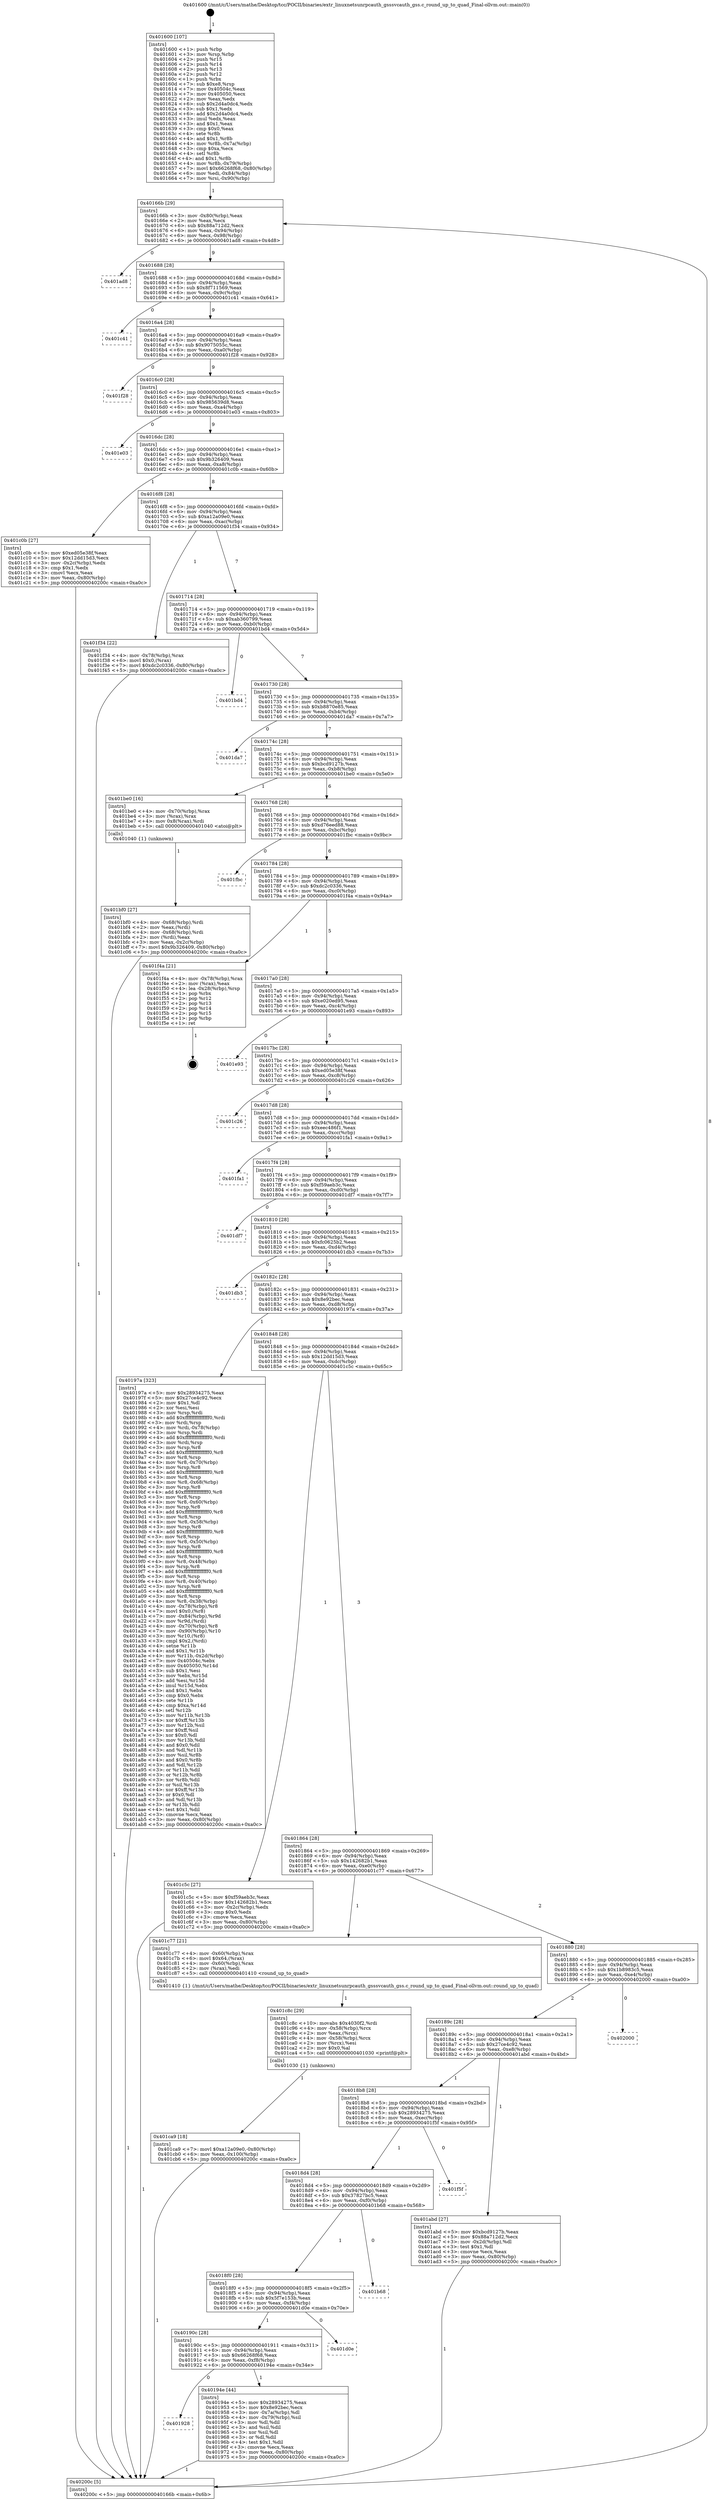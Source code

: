 digraph "0x401600" {
  label = "0x401600 (/mnt/c/Users/mathe/Desktop/tcc/POCII/binaries/extr_linuxnetsunrpcauth_gsssvcauth_gss.c_round_up_to_quad_Final-ollvm.out::main(0))"
  labelloc = "t"
  node[shape=record]

  Entry [label="",width=0.3,height=0.3,shape=circle,fillcolor=black,style=filled]
  "0x40166b" [label="{
     0x40166b [29]\l
     | [instrs]\l
     &nbsp;&nbsp;0x40166b \<+3\>: mov -0x80(%rbp),%eax\l
     &nbsp;&nbsp;0x40166e \<+2\>: mov %eax,%ecx\l
     &nbsp;&nbsp;0x401670 \<+6\>: sub $0x88a712d2,%ecx\l
     &nbsp;&nbsp;0x401676 \<+6\>: mov %eax,-0x94(%rbp)\l
     &nbsp;&nbsp;0x40167c \<+6\>: mov %ecx,-0x98(%rbp)\l
     &nbsp;&nbsp;0x401682 \<+6\>: je 0000000000401ad8 \<main+0x4d8\>\l
  }"]
  "0x401ad8" [label="{
     0x401ad8\l
  }", style=dashed]
  "0x401688" [label="{
     0x401688 [28]\l
     | [instrs]\l
     &nbsp;&nbsp;0x401688 \<+5\>: jmp 000000000040168d \<main+0x8d\>\l
     &nbsp;&nbsp;0x40168d \<+6\>: mov -0x94(%rbp),%eax\l
     &nbsp;&nbsp;0x401693 \<+5\>: sub $0x8f711569,%eax\l
     &nbsp;&nbsp;0x401698 \<+6\>: mov %eax,-0x9c(%rbp)\l
     &nbsp;&nbsp;0x40169e \<+6\>: je 0000000000401c41 \<main+0x641\>\l
  }"]
  Exit [label="",width=0.3,height=0.3,shape=circle,fillcolor=black,style=filled,peripheries=2]
  "0x401c41" [label="{
     0x401c41\l
  }", style=dashed]
  "0x4016a4" [label="{
     0x4016a4 [28]\l
     | [instrs]\l
     &nbsp;&nbsp;0x4016a4 \<+5\>: jmp 00000000004016a9 \<main+0xa9\>\l
     &nbsp;&nbsp;0x4016a9 \<+6\>: mov -0x94(%rbp),%eax\l
     &nbsp;&nbsp;0x4016af \<+5\>: sub $0x9075055c,%eax\l
     &nbsp;&nbsp;0x4016b4 \<+6\>: mov %eax,-0xa0(%rbp)\l
     &nbsp;&nbsp;0x4016ba \<+6\>: je 0000000000401f28 \<main+0x928\>\l
  }"]
  "0x401ca9" [label="{
     0x401ca9 [18]\l
     | [instrs]\l
     &nbsp;&nbsp;0x401ca9 \<+7\>: movl $0xa12a09e0,-0x80(%rbp)\l
     &nbsp;&nbsp;0x401cb0 \<+6\>: mov %eax,-0x100(%rbp)\l
     &nbsp;&nbsp;0x401cb6 \<+5\>: jmp 000000000040200c \<main+0xa0c\>\l
  }"]
  "0x401f28" [label="{
     0x401f28\l
  }", style=dashed]
  "0x4016c0" [label="{
     0x4016c0 [28]\l
     | [instrs]\l
     &nbsp;&nbsp;0x4016c0 \<+5\>: jmp 00000000004016c5 \<main+0xc5\>\l
     &nbsp;&nbsp;0x4016c5 \<+6\>: mov -0x94(%rbp),%eax\l
     &nbsp;&nbsp;0x4016cb \<+5\>: sub $0x985639d8,%eax\l
     &nbsp;&nbsp;0x4016d0 \<+6\>: mov %eax,-0xa4(%rbp)\l
     &nbsp;&nbsp;0x4016d6 \<+6\>: je 0000000000401e03 \<main+0x803\>\l
  }"]
  "0x401c8c" [label="{
     0x401c8c [29]\l
     | [instrs]\l
     &nbsp;&nbsp;0x401c8c \<+10\>: movabs $0x4030f2,%rdi\l
     &nbsp;&nbsp;0x401c96 \<+4\>: mov -0x58(%rbp),%rcx\l
     &nbsp;&nbsp;0x401c9a \<+2\>: mov %eax,(%rcx)\l
     &nbsp;&nbsp;0x401c9c \<+4\>: mov -0x58(%rbp),%rcx\l
     &nbsp;&nbsp;0x401ca0 \<+2\>: mov (%rcx),%esi\l
     &nbsp;&nbsp;0x401ca2 \<+2\>: mov $0x0,%al\l
     &nbsp;&nbsp;0x401ca4 \<+5\>: call 0000000000401030 \<printf@plt\>\l
     | [calls]\l
     &nbsp;&nbsp;0x401030 \{1\} (unknown)\l
  }"]
  "0x401e03" [label="{
     0x401e03\l
  }", style=dashed]
  "0x4016dc" [label="{
     0x4016dc [28]\l
     | [instrs]\l
     &nbsp;&nbsp;0x4016dc \<+5\>: jmp 00000000004016e1 \<main+0xe1\>\l
     &nbsp;&nbsp;0x4016e1 \<+6\>: mov -0x94(%rbp),%eax\l
     &nbsp;&nbsp;0x4016e7 \<+5\>: sub $0x9b326409,%eax\l
     &nbsp;&nbsp;0x4016ec \<+6\>: mov %eax,-0xa8(%rbp)\l
     &nbsp;&nbsp;0x4016f2 \<+6\>: je 0000000000401c0b \<main+0x60b\>\l
  }"]
  "0x401bf0" [label="{
     0x401bf0 [27]\l
     | [instrs]\l
     &nbsp;&nbsp;0x401bf0 \<+4\>: mov -0x68(%rbp),%rdi\l
     &nbsp;&nbsp;0x401bf4 \<+2\>: mov %eax,(%rdi)\l
     &nbsp;&nbsp;0x401bf6 \<+4\>: mov -0x68(%rbp),%rdi\l
     &nbsp;&nbsp;0x401bfa \<+2\>: mov (%rdi),%eax\l
     &nbsp;&nbsp;0x401bfc \<+3\>: mov %eax,-0x2c(%rbp)\l
     &nbsp;&nbsp;0x401bff \<+7\>: movl $0x9b326409,-0x80(%rbp)\l
     &nbsp;&nbsp;0x401c06 \<+5\>: jmp 000000000040200c \<main+0xa0c\>\l
  }"]
  "0x401c0b" [label="{
     0x401c0b [27]\l
     | [instrs]\l
     &nbsp;&nbsp;0x401c0b \<+5\>: mov $0xed05e38f,%eax\l
     &nbsp;&nbsp;0x401c10 \<+5\>: mov $0x12dd15d3,%ecx\l
     &nbsp;&nbsp;0x401c15 \<+3\>: mov -0x2c(%rbp),%edx\l
     &nbsp;&nbsp;0x401c18 \<+3\>: cmp $0x1,%edx\l
     &nbsp;&nbsp;0x401c1b \<+3\>: cmovl %ecx,%eax\l
     &nbsp;&nbsp;0x401c1e \<+3\>: mov %eax,-0x80(%rbp)\l
     &nbsp;&nbsp;0x401c21 \<+5\>: jmp 000000000040200c \<main+0xa0c\>\l
  }"]
  "0x4016f8" [label="{
     0x4016f8 [28]\l
     | [instrs]\l
     &nbsp;&nbsp;0x4016f8 \<+5\>: jmp 00000000004016fd \<main+0xfd\>\l
     &nbsp;&nbsp;0x4016fd \<+6\>: mov -0x94(%rbp),%eax\l
     &nbsp;&nbsp;0x401703 \<+5\>: sub $0xa12a09e0,%eax\l
     &nbsp;&nbsp;0x401708 \<+6\>: mov %eax,-0xac(%rbp)\l
     &nbsp;&nbsp;0x40170e \<+6\>: je 0000000000401f34 \<main+0x934\>\l
  }"]
  "0x401600" [label="{
     0x401600 [107]\l
     | [instrs]\l
     &nbsp;&nbsp;0x401600 \<+1\>: push %rbp\l
     &nbsp;&nbsp;0x401601 \<+3\>: mov %rsp,%rbp\l
     &nbsp;&nbsp;0x401604 \<+2\>: push %r15\l
     &nbsp;&nbsp;0x401606 \<+2\>: push %r14\l
     &nbsp;&nbsp;0x401608 \<+2\>: push %r13\l
     &nbsp;&nbsp;0x40160a \<+2\>: push %r12\l
     &nbsp;&nbsp;0x40160c \<+1\>: push %rbx\l
     &nbsp;&nbsp;0x40160d \<+7\>: sub $0xe8,%rsp\l
     &nbsp;&nbsp;0x401614 \<+7\>: mov 0x40504c,%eax\l
     &nbsp;&nbsp;0x40161b \<+7\>: mov 0x405050,%ecx\l
     &nbsp;&nbsp;0x401622 \<+2\>: mov %eax,%edx\l
     &nbsp;&nbsp;0x401624 \<+6\>: sub $0x2d4a0dc4,%edx\l
     &nbsp;&nbsp;0x40162a \<+3\>: sub $0x1,%edx\l
     &nbsp;&nbsp;0x40162d \<+6\>: add $0x2d4a0dc4,%edx\l
     &nbsp;&nbsp;0x401633 \<+3\>: imul %edx,%eax\l
     &nbsp;&nbsp;0x401636 \<+3\>: and $0x1,%eax\l
     &nbsp;&nbsp;0x401639 \<+3\>: cmp $0x0,%eax\l
     &nbsp;&nbsp;0x40163c \<+4\>: sete %r8b\l
     &nbsp;&nbsp;0x401640 \<+4\>: and $0x1,%r8b\l
     &nbsp;&nbsp;0x401644 \<+4\>: mov %r8b,-0x7a(%rbp)\l
     &nbsp;&nbsp;0x401648 \<+3\>: cmp $0xa,%ecx\l
     &nbsp;&nbsp;0x40164b \<+4\>: setl %r8b\l
     &nbsp;&nbsp;0x40164f \<+4\>: and $0x1,%r8b\l
     &nbsp;&nbsp;0x401653 \<+4\>: mov %r8b,-0x79(%rbp)\l
     &nbsp;&nbsp;0x401657 \<+7\>: movl $0x66268f68,-0x80(%rbp)\l
     &nbsp;&nbsp;0x40165e \<+6\>: mov %edi,-0x84(%rbp)\l
     &nbsp;&nbsp;0x401664 \<+7\>: mov %rsi,-0x90(%rbp)\l
  }"]
  "0x401f34" [label="{
     0x401f34 [22]\l
     | [instrs]\l
     &nbsp;&nbsp;0x401f34 \<+4\>: mov -0x78(%rbp),%rax\l
     &nbsp;&nbsp;0x401f38 \<+6\>: movl $0x0,(%rax)\l
     &nbsp;&nbsp;0x401f3e \<+7\>: movl $0xdc2c0336,-0x80(%rbp)\l
     &nbsp;&nbsp;0x401f45 \<+5\>: jmp 000000000040200c \<main+0xa0c\>\l
  }"]
  "0x401714" [label="{
     0x401714 [28]\l
     | [instrs]\l
     &nbsp;&nbsp;0x401714 \<+5\>: jmp 0000000000401719 \<main+0x119\>\l
     &nbsp;&nbsp;0x401719 \<+6\>: mov -0x94(%rbp),%eax\l
     &nbsp;&nbsp;0x40171f \<+5\>: sub $0xab360799,%eax\l
     &nbsp;&nbsp;0x401724 \<+6\>: mov %eax,-0xb0(%rbp)\l
     &nbsp;&nbsp;0x40172a \<+6\>: je 0000000000401bd4 \<main+0x5d4\>\l
  }"]
  "0x40200c" [label="{
     0x40200c [5]\l
     | [instrs]\l
     &nbsp;&nbsp;0x40200c \<+5\>: jmp 000000000040166b \<main+0x6b\>\l
  }"]
  "0x401bd4" [label="{
     0x401bd4\l
  }", style=dashed]
  "0x401730" [label="{
     0x401730 [28]\l
     | [instrs]\l
     &nbsp;&nbsp;0x401730 \<+5\>: jmp 0000000000401735 \<main+0x135\>\l
     &nbsp;&nbsp;0x401735 \<+6\>: mov -0x94(%rbp),%eax\l
     &nbsp;&nbsp;0x40173b \<+5\>: sub $0xb8870e85,%eax\l
     &nbsp;&nbsp;0x401740 \<+6\>: mov %eax,-0xb4(%rbp)\l
     &nbsp;&nbsp;0x401746 \<+6\>: je 0000000000401da7 \<main+0x7a7\>\l
  }"]
  "0x401928" [label="{
     0x401928\l
  }", style=dashed]
  "0x401da7" [label="{
     0x401da7\l
  }", style=dashed]
  "0x40174c" [label="{
     0x40174c [28]\l
     | [instrs]\l
     &nbsp;&nbsp;0x40174c \<+5\>: jmp 0000000000401751 \<main+0x151\>\l
     &nbsp;&nbsp;0x401751 \<+6\>: mov -0x94(%rbp),%eax\l
     &nbsp;&nbsp;0x401757 \<+5\>: sub $0xbcd9127b,%eax\l
     &nbsp;&nbsp;0x40175c \<+6\>: mov %eax,-0xb8(%rbp)\l
     &nbsp;&nbsp;0x401762 \<+6\>: je 0000000000401be0 \<main+0x5e0\>\l
  }"]
  "0x40194e" [label="{
     0x40194e [44]\l
     | [instrs]\l
     &nbsp;&nbsp;0x40194e \<+5\>: mov $0x28934275,%eax\l
     &nbsp;&nbsp;0x401953 \<+5\>: mov $0x8e92bec,%ecx\l
     &nbsp;&nbsp;0x401958 \<+3\>: mov -0x7a(%rbp),%dl\l
     &nbsp;&nbsp;0x40195b \<+4\>: mov -0x79(%rbp),%sil\l
     &nbsp;&nbsp;0x40195f \<+3\>: mov %dl,%dil\l
     &nbsp;&nbsp;0x401962 \<+3\>: and %sil,%dil\l
     &nbsp;&nbsp;0x401965 \<+3\>: xor %sil,%dl\l
     &nbsp;&nbsp;0x401968 \<+3\>: or %dl,%dil\l
     &nbsp;&nbsp;0x40196b \<+4\>: test $0x1,%dil\l
     &nbsp;&nbsp;0x40196f \<+3\>: cmovne %ecx,%eax\l
     &nbsp;&nbsp;0x401972 \<+3\>: mov %eax,-0x80(%rbp)\l
     &nbsp;&nbsp;0x401975 \<+5\>: jmp 000000000040200c \<main+0xa0c\>\l
  }"]
  "0x401be0" [label="{
     0x401be0 [16]\l
     | [instrs]\l
     &nbsp;&nbsp;0x401be0 \<+4\>: mov -0x70(%rbp),%rax\l
     &nbsp;&nbsp;0x401be4 \<+3\>: mov (%rax),%rax\l
     &nbsp;&nbsp;0x401be7 \<+4\>: mov 0x8(%rax),%rdi\l
     &nbsp;&nbsp;0x401beb \<+5\>: call 0000000000401040 \<atoi@plt\>\l
     | [calls]\l
     &nbsp;&nbsp;0x401040 \{1\} (unknown)\l
  }"]
  "0x401768" [label="{
     0x401768 [28]\l
     | [instrs]\l
     &nbsp;&nbsp;0x401768 \<+5\>: jmp 000000000040176d \<main+0x16d\>\l
     &nbsp;&nbsp;0x40176d \<+6\>: mov -0x94(%rbp),%eax\l
     &nbsp;&nbsp;0x401773 \<+5\>: sub $0xd76eed88,%eax\l
     &nbsp;&nbsp;0x401778 \<+6\>: mov %eax,-0xbc(%rbp)\l
     &nbsp;&nbsp;0x40177e \<+6\>: je 0000000000401fbc \<main+0x9bc\>\l
  }"]
  "0x40190c" [label="{
     0x40190c [28]\l
     | [instrs]\l
     &nbsp;&nbsp;0x40190c \<+5\>: jmp 0000000000401911 \<main+0x311\>\l
     &nbsp;&nbsp;0x401911 \<+6\>: mov -0x94(%rbp),%eax\l
     &nbsp;&nbsp;0x401917 \<+5\>: sub $0x66268f68,%eax\l
     &nbsp;&nbsp;0x40191c \<+6\>: mov %eax,-0xf8(%rbp)\l
     &nbsp;&nbsp;0x401922 \<+6\>: je 000000000040194e \<main+0x34e\>\l
  }"]
  "0x401fbc" [label="{
     0x401fbc\l
  }", style=dashed]
  "0x401784" [label="{
     0x401784 [28]\l
     | [instrs]\l
     &nbsp;&nbsp;0x401784 \<+5\>: jmp 0000000000401789 \<main+0x189\>\l
     &nbsp;&nbsp;0x401789 \<+6\>: mov -0x94(%rbp),%eax\l
     &nbsp;&nbsp;0x40178f \<+5\>: sub $0xdc2c0336,%eax\l
     &nbsp;&nbsp;0x401794 \<+6\>: mov %eax,-0xc0(%rbp)\l
     &nbsp;&nbsp;0x40179a \<+6\>: je 0000000000401f4a \<main+0x94a\>\l
  }"]
  "0x401d0e" [label="{
     0x401d0e\l
  }", style=dashed]
  "0x401f4a" [label="{
     0x401f4a [21]\l
     | [instrs]\l
     &nbsp;&nbsp;0x401f4a \<+4\>: mov -0x78(%rbp),%rax\l
     &nbsp;&nbsp;0x401f4e \<+2\>: mov (%rax),%eax\l
     &nbsp;&nbsp;0x401f50 \<+4\>: lea -0x28(%rbp),%rsp\l
     &nbsp;&nbsp;0x401f54 \<+1\>: pop %rbx\l
     &nbsp;&nbsp;0x401f55 \<+2\>: pop %r12\l
     &nbsp;&nbsp;0x401f57 \<+2\>: pop %r13\l
     &nbsp;&nbsp;0x401f59 \<+2\>: pop %r14\l
     &nbsp;&nbsp;0x401f5b \<+2\>: pop %r15\l
     &nbsp;&nbsp;0x401f5d \<+1\>: pop %rbp\l
     &nbsp;&nbsp;0x401f5e \<+1\>: ret\l
  }"]
  "0x4017a0" [label="{
     0x4017a0 [28]\l
     | [instrs]\l
     &nbsp;&nbsp;0x4017a0 \<+5\>: jmp 00000000004017a5 \<main+0x1a5\>\l
     &nbsp;&nbsp;0x4017a5 \<+6\>: mov -0x94(%rbp),%eax\l
     &nbsp;&nbsp;0x4017ab \<+5\>: sub $0xe020ed95,%eax\l
     &nbsp;&nbsp;0x4017b0 \<+6\>: mov %eax,-0xc4(%rbp)\l
     &nbsp;&nbsp;0x4017b6 \<+6\>: je 0000000000401e93 \<main+0x893\>\l
  }"]
  "0x4018f0" [label="{
     0x4018f0 [28]\l
     | [instrs]\l
     &nbsp;&nbsp;0x4018f0 \<+5\>: jmp 00000000004018f5 \<main+0x2f5\>\l
     &nbsp;&nbsp;0x4018f5 \<+6\>: mov -0x94(%rbp),%eax\l
     &nbsp;&nbsp;0x4018fb \<+5\>: sub $0x5f7e153b,%eax\l
     &nbsp;&nbsp;0x401900 \<+6\>: mov %eax,-0xf4(%rbp)\l
     &nbsp;&nbsp;0x401906 \<+6\>: je 0000000000401d0e \<main+0x70e\>\l
  }"]
  "0x401e93" [label="{
     0x401e93\l
  }", style=dashed]
  "0x4017bc" [label="{
     0x4017bc [28]\l
     | [instrs]\l
     &nbsp;&nbsp;0x4017bc \<+5\>: jmp 00000000004017c1 \<main+0x1c1\>\l
     &nbsp;&nbsp;0x4017c1 \<+6\>: mov -0x94(%rbp),%eax\l
     &nbsp;&nbsp;0x4017c7 \<+5\>: sub $0xed05e38f,%eax\l
     &nbsp;&nbsp;0x4017cc \<+6\>: mov %eax,-0xc8(%rbp)\l
     &nbsp;&nbsp;0x4017d2 \<+6\>: je 0000000000401c26 \<main+0x626\>\l
  }"]
  "0x401b68" [label="{
     0x401b68\l
  }", style=dashed]
  "0x401c26" [label="{
     0x401c26\l
  }", style=dashed]
  "0x4017d8" [label="{
     0x4017d8 [28]\l
     | [instrs]\l
     &nbsp;&nbsp;0x4017d8 \<+5\>: jmp 00000000004017dd \<main+0x1dd\>\l
     &nbsp;&nbsp;0x4017dd \<+6\>: mov -0x94(%rbp),%eax\l
     &nbsp;&nbsp;0x4017e3 \<+5\>: sub $0xeec486f1,%eax\l
     &nbsp;&nbsp;0x4017e8 \<+6\>: mov %eax,-0xcc(%rbp)\l
     &nbsp;&nbsp;0x4017ee \<+6\>: je 0000000000401fa1 \<main+0x9a1\>\l
  }"]
  "0x4018d4" [label="{
     0x4018d4 [28]\l
     | [instrs]\l
     &nbsp;&nbsp;0x4018d4 \<+5\>: jmp 00000000004018d9 \<main+0x2d9\>\l
     &nbsp;&nbsp;0x4018d9 \<+6\>: mov -0x94(%rbp),%eax\l
     &nbsp;&nbsp;0x4018df \<+5\>: sub $0x37827bc5,%eax\l
     &nbsp;&nbsp;0x4018e4 \<+6\>: mov %eax,-0xf0(%rbp)\l
     &nbsp;&nbsp;0x4018ea \<+6\>: je 0000000000401b68 \<main+0x568\>\l
  }"]
  "0x401fa1" [label="{
     0x401fa1\l
  }", style=dashed]
  "0x4017f4" [label="{
     0x4017f4 [28]\l
     | [instrs]\l
     &nbsp;&nbsp;0x4017f4 \<+5\>: jmp 00000000004017f9 \<main+0x1f9\>\l
     &nbsp;&nbsp;0x4017f9 \<+6\>: mov -0x94(%rbp),%eax\l
     &nbsp;&nbsp;0x4017ff \<+5\>: sub $0xf59aeb3c,%eax\l
     &nbsp;&nbsp;0x401804 \<+6\>: mov %eax,-0xd0(%rbp)\l
     &nbsp;&nbsp;0x40180a \<+6\>: je 0000000000401df7 \<main+0x7f7\>\l
  }"]
  "0x401f5f" [label="{
     0x401f5f\l
  }", style=dashed]
  "0x401df7" [label="{
     0x401df7\l
  }", style=dashed]
  "0x401810" [label="{
     0x401810 [28]\l
     | [instrs]\l
     &nbsp;&nbsp;0x401810 \<+5\>: jmp 0000000000401815 \<main+0x215\>\l
     &nbsp;&nbsp;0x401815 \<+6\>: mov -0x94(%rbp),%eax\l
     &nbsp;&nbsp;0x40181b \<+5\>: sub $0xfc0625b2,%eax\l
     &nbsp;&nbsp;0x401820 \<+6\>: mov %eax,-0xd4(%rbp)\l
     &nbsp;&nbsp;0x401826 \<+6\>: je 0000000000401db3 \<main+0x7b3\>\l
  }"]
  "0x4018b8" [label="{
     0x4018b8 [28]\l
     | [instrs]\l
     &nbsp;&nbsp;0x4018b8 \<+5\>: jmp 00000000004018bd \<main+0x2bd\>\l
     &nbsp;&nbsp;0x4018bd \<+6\>: mov -0x94(%rbp),%eax\l
     &nbsp;&nbsp;0x4018c3 \<+5\>: sub $0x28934275,%eax\l
     &nbsp;&nbsp;0x4018c8 \<+6\>: mov %eax,-0xec(%rbp)\l
     &nbsp;&nbsp;0x4018ce \<+6\>: je 0000000000401f5f \<main+0x95f\>\l
  }"]
  "0x401db3" [label="{
     0x401db3\l
  }", style=dashed]
  "0x40182c" [label="{
     0x40182c [28]\l
     | [instrs]\l
     &nbsp;&nbsp;0x40182c \<+5\>: jmp 0000000000401831 \<main+0x231\>\l
     &nbsp;&nbsp;0x401831 \<+6\>: mov -0x94(%rbp),%eax\l
     &nbsp;&nbsp;0x401837 \<+5\>: sub $0x8e92bec,%eax\l
     &nbsp;&nbsp;0x40183c \<+6\>: mov %eax,-0xd8(%rbp)\l
     &nbsp;&nbsp;0x401842 \<+6\>: je 000000000040197a \<main+0x37a\>\l
  }"]
  "0x401abd" [label="{
     0x401abd [27]\l
     | [instrs]\l
     &nbsp;&nbsp;0x401abd \<+5\>: mov $0xbcd9127b,%eax\l
     &nbsp;&nbsp;0x401ac2 \<+5\>: mov $0x88a712d2,%ecx\l
     &nbsp;&nbsp;0x401ac7 \<+3\>: mov -0x2d(%rbp),%dl\l
     &nbsp;&nbsp;0x401aca \<+3\>: test $0x1,%dl\l
     &nbsp;&nbsp;0x401acd \<+3\>: cmovne %ecx,%eax\l
     &nbsp;&nbsp;0x401ad0 \<+3\>: mov %eax,-0x80(%rbp)\l
     &nbsp;&nbsp;0x401ad3 \<+5\>: jmp 000000000040200c \<main+0xa0c\>\l
  }"]
  "0x40197a" [label="{
     0x40197a [323]\l
     | [instrs]\l
     &nbsp;&nbsp;0x40197a \<+5\>: mov $0x28934275,%eax\l
     &nbsp;&nbsp;0x40197f \<+5\>: mov $0x27ce4c92,%ecx\l
     &nbsp;&nbsp;0x401984 \<+2\>: mov $0x1,%dl\l
     &nbsp;&nbsp;0x401986 \<+2\>: xor %esi,%esi\l
     &nbsp;&nbsp;0x401988 \<+3\>: mov %rsp,%rdi\l
     &nbsp;&nbsp;0x40198b \<+4\>: add $0xfffffffffffffff0,%rdi\l
     &nbsp;&nbsp;0x40198f \<+3\>: mov %rdi,%rsp\l
     &nbsp;&nbsp;0x401992 \<+4\>: mov %rdi,-0x78(%rbp)\l
     &nbsp;&nbsp;0x401996 \<+3\>: mov %rsp,%rdi\l
     &nbsp;&nbsp;0x401999 \<+4\>: add $0xfffffffffffffff0,%rdi\l
     &nbsp;&nbsp;0x40199d \<+3\>: mov %rdi,%rsp\l
     &nbsp;&nbsp;0x4019a0 \<+3\>: mov %rsp,%r8\l
     &nbsp;&nbsp;0x4019a3 \<+4\>: add $0xfffffffffffffff0,%r8\l
     &nbsp;&nbsp;0x4019a7 \<+3\>: mov %r8,%rsp\l
     &nbsp;&nbsp;0x4019aa \<+4\>: mov %r8,-0x70(%rbp)\l
     &nbsp;&nbsp;0x4019ae \<+3\>: mov %rsp,%r8\l
     &nbsp;&nbsp;0x4019b1 \<+4\>: add $0xfffffffffffffff0,%r8\l
     &nbsp;&nbsp;0x4019b5 \<+3\>: mov %r8,%rsp\l
     &nbsp;&nbsp;0x4019b8 \<+4\>: mov %r8,-0x68(%rbp)\l
     &nbsp;&nbsp;0x4019bc \<+3\>: mov %rsp,%r8\l
     &nbsp;&nbsp;0x4019bf \<+4\>: add $0xfffffffffffffff0,%r8\l
     &nbsp;&nbsp;0x4019c3 \<+3\>: mov %r8,%rsp\l
     &nbsp;&nbsp;0x4019c6 \<+4\>: mov %r8,-0x60(%rbp)\l
     &nbsp;&nbsp;0x4019ca \<+3\>: mov %rsp,%r8\l
     &nbsp;&nbsp;0x4019cd \<+4\>: add $0xfffffffffffffff0,%r8\l
     &nbsp;&nbsp;0x4019d1 \<+3\>: mov %r8,%rsp\l
     &nbsp;&nbsp;0x4019d4 \<+4\>: mov %r8,-0x58(%rbp)\l
     &nbsp;&nbsp;0x4019d8 \<+3\>: mov %rsp,%r8\l
     &nbsp;&nbsp;0x4019db \<+4\>: add $0xfffffffffffffff0,%r8\l
     &nbsp;&nbsp;0x4019df \<+3\>: mov %r8,%rsp\l
     &nbsp;&nbsp;0x4019e2 \<+4\>: mov %r8,-0x50(%rbp)\l
     &nbsp;&nbsp;0x4019e6 \<+3\>: mov %rsp,%r8\l
     &nbsp;&nbsp;0x4019e9 \<+4\>: add $0xfffffffffffffff0,%r8\l
     &nbsp;&nbsp;0x4019ed \<+3\>: mov %r8,%rsp\l
     &nbsp;&nbsp;0x4019f0 \<+4\>: mov %r8,-0x48(%rbp)\l
     &nbsp;&nbsp;0x4019f4 \<+3\>: mov %rsp,%r8\l
     &nbsp;&nbsp;0x4019f7 \<+4\>: add $0xfffffffffffffff0,%r8\l
     &nbsp;&nbsp;0x4019fb \<+3\>: mov %r8,%rsp\l
     &nbsp;&nbsp;0x4019fe \<+4\>: mov %r8,-0x40(%rbp)\l
     &nbsp;&nbsp;0x401a02 \<+3\>: mov %rsp,%r8\l
     &nbsp;&nbsp;0x401a05 \<+4\>: add $0xfffffffffffffff0,%r8\l
     &nbsp;&nbsp;0x401a09 \<+3\>: mov %r8,%rsp\l
     &nbsp;&nbsp;0x401a0c \<+4\>: mov %r8,-0x38(%rbp)\l
     &nbsp;&nbsp;0x401a10 \<+4\>: mov -0x78(%rbp),%r8\l
     &nbsp;&nbsp;0x401a14 \<+7\>: movl $0x0,(%r8)\l
     &nbsp;&nbsp;0x401a1b \<+7\>: mov -0x84(%rbp),%r9d\l
     &nbsp;&nbsp;0x401a22 \<+3\>: mov %r9d,(%rdi)\l
     &nbsp;&nbsp;0x401a25 \<+4\>: mov -0x70(%rbp),%r8\l
     &nbsp;&nbsp;0x401a29 \<+7\>: mov -0x90(%rbp),%r10\l
     &nbsp;&nbsp;0x401a30 \<+3\>: mov %r10,(%r8)\l
     &nbsp;&nbsp;0x401a33 \<+3\>: cmpl $0x2,(%rdi)\l
     &nbsp;&nbsp;0x401a36 \<+4\>: setne %r11b\l
     &nbsp;&nbsp;0x401a3a \<+4\>: and $0x1,%r11b\l
     &nbsp;&nbsp;0x401a3e \<+4\>: mov %r11b,-0x2d(%rbp)\l
     &nbsp;&nbsp;0x401a42 \<+7\>: mov 0x40504c,%ebx\l
     &nbsp;&nbsp;0x401a49 \<+8\>: mov 0x405050,%r14d\l
     &nbsp;&nbsp;0x401a51 \<+3\>: sub $0x1,%esi\l
     &nbsp;&nbsp;0x401a54 \<+3\>: mov %ebx,%r15d\l
     &nbsp;&nbsp;0x401a57 \<+3\>: add %esi,%r15d\l
     &nbsp;&nbsp;0x401a5a \<+4\>: imul %r15d,%ebx\l
     &nbsp;&nbsp;0x401a5e \<+3\>: and $0x1,%ebx\l
     &nbsp;&nbsp;0x401a61 \<+3\>: cmp $0x0,%ebx\l
     &nbsp;&nbsp;0x401a64 \<+4\>: sete %r11b\l
     &nbsp;&nbsp;0x401a68 \<+4\>: cmp $0xa,%r14d\l
     &nbsp;&nbsp;0x401a6c \<+4\>: setl %r12b\l
     &nbsp;&nbsp;0x401a70 \<+3\>: mov %r11b,%r13b\l
     &nbsp;&nbsp;0x401a73 \<+4\>: xor $0xff,%r13b\l
     &nbsp;&nbsp;0x401a77 \<+3\>: mov %r12b,%sil\l
     &nbsp;&nbsp;0x401a7a \<+4\>: xor $0xff,%sil\l
     &nbsp;&nbsp;0x401a7e \<+3\>: xor $0x0,%dl\l
     &nbsp;&nbsp;0x401a81 \<+3\>: mov %r13b,%dil\l
     &nbsp;&nbsp;0x401a84 \<+4\>: and $0x0,%dil\l
     &nbsp;&nbsp;0x401a88 \<+3\>: and %dl,%r11b\l
     &nbsp;&nbsp;0x401a8b \<+3\>: mov %sil,%r8b\l
     &nbsp;&nbsp;0x401a8e \<+4\>: and $0x0,%r8b\l
     &nbsp;&nbsp;0x401a92 \<+3\>: and %dl,%r12b\l
     &nbsp;&nbsp;0x401a95 \<+3\>: or %r11b,%dil\l
     &nbsp;&nbsp;0x401a98 \<+3\>: or %r12b,%r8b\l
     &nbsp;&nbsp;0x401a9b \<+3\>: xor %r8b,%dil\l
     &nbsp;&nbsp;0x401a9e \<+3\>: or %sil,%r13b\l
     &nbsp;&nbsp;0x401aa1 \<+4\>: xor $0xff,%r13b\l
     &nbsp;&nbsp;0x401aa5 \<+3\>: or $0x0,%dl\l
     &nbsp;&nbsp;0x401aa8 \<+3\>: and %dl,%r13b\l
     &nbsp;&nbsp;0x401aab \<+3\>: or %r13b,%dil\l
     &nbsp;&nbsp;0x401aae \<+4\>: test $0x1,%dil\l
     &nbsp;&nbsp;0x401ab2 \<+3\>: cmovne %ecx,%eax\l
     &nbsp;&nbsp;0x401ab5 \<+3\>: mov %eax,-0x80(%rbp)\l
     &nbsp;&nbsp;0x401ab8 \<+5\>: jmp 000000000040200c \<main+0xa0c\>\l
  }"]
  "0x401848" [label="{
     0x401848 [28]\l
     | [instrs]\l
     &nbsp;&nbsp;0x401848 \<+5\>: jmp 000000000040184d \<main+0x24d\>\l
     &nbsp;&nbsp;0x40184d \<+6\>: mov -0x94(%rbp),%eax\l
     &nbsp;&nbsp;0x401853 \<+5\>: sub $0x12dd15d3,%eax\l
     &nbsp;&nbsp;0x401858 \<+6\>: mov %eax,-0xdc(%rbp)\l
     &nbsp;&nbsp;0x40185e \<+6\>: je 0000000000401c5c \<main+0x65c\>\l
  }"]
  "0x40189c" [label="{
     0x40189c [28]\l
     | [instrs]\l
     &nbsp;&nbsp;0x40189c \<+5\>: jmp 00000000004018a1 \<main+0x2a1\>\l
     &nbsp;&nbsp;0x4018a1 \<+6\>: mov -0x94(%rbp),%eax\l
     &nbsp;&nbsp;0x4018a7 \<+5\>: sub $0x27ce4c92,%eax\l
     &nbsp;&nbsp;0x4018ac \<+6\>: mov %eax,-0xe8(%rbp)\l
     &nbsp;&nbsp;0x4018b2 \<+6\>: je 0000000000401abd \<main+0x4bd\>\l
  }"]
  "0x401c5c" [label="{
     0x401c5c [27]\l
     | [instrs]\l
     &nbsp;&nbsp;0x401c5c \<+5\>: mov $0xf59aeb3c,%eax\l
     &nbsp;&nbsp;0x401c61 \<+5\>: mov $0x142682b1,%ecx\l
     &nbsp;&nbsp;0x401c66 \<+3\>: mov -0x2c(%rbp),%edx\l
     &nbsp;&nbsp;0x401c69 \<+3\>: cmp $0x0,%edx\l
     &nbsp;&nbsp;0x401c6c \<+3\>: cmove %ecx,%eax\l
     &nbsp;&nbsp;0x401c6f \<+3\>: mov %eax,-0x80(%rbp)\l
     &nbsp;&nbsp;0x401c72 \<+5\>: jmp 000000000040200c \<main+0xa0c\>\l
  }"]
  "0x401864" [label="{
     0x401864 [28]\l
     | [instrs]\l
     &nbsp;&nbsp;0x401864 \<+5\>: jmp 0000000000401869 \<main+0x269\>\l
     &nbsp;&nbsp;0x401869 \<+6\>: mov -0x94(%rbp),%eax\l
     &nbsp;&nbsp;0x40186f \<+5\>: sub $0x142682b1,%eax\l
     &nbsp;&nbsp;0x401874 \<+6\>: mov %eax,-0xe0(%rbp)\l
     &nbsp;&nbsp;0x40187a \<+6\>: je 0000000000401c77 \<main+0x677\>\l
  }"]
  "0x402000" [label="{
     0x402000\l
  }", style=dashed]
  "0x401c77" [label="{
     0x401c77 [21]\l
     | [instrs]\l
     &nbsp;&nbsp;0x401c77 \<+4\>: mov -0x60(%rbp),%rax\l
     &nbsp;&nbsp;0x401c7b \<+6\>: movl $0x64,(%rax)\l
     &nbsp;&nbsp;0x401c81 \<+4\>: mov -0x60(%rbp),%rax\l
     &nbsp;&nbsp;0x401c85 \<+2\>: mov (%rax),%edi\l
     &nbsp;&nbsp;0x401c87 \<+5\>: call 0000000000401410 \<round_up_to_quad\>\l
     | [calls]\l
     &nbsp;&nbsp;0x401410 \{1\} (/mnt/c/Users/mathe/Desktop/tcc/POCII/binaries/extr_linuxnetsunrpcauth_gsssvcauth_gss.c_round_up_to_quad_Final-ollvm.out::round_up_to_quad)\l
  }"]
  "0x401880" [label="{
     0x401880 [28]\l
     | [instrs]\l
     &nbsp;&nbsp;0x401880 \<+5\>: jmp 0000000000401885 \<main+0x285\>\l
     &nbsp;&nbsp;0x401885 \<+6\>: mov -0x94(%rbp),%eax\l
     &nbsp;&nbsp;0x40188b \<+5\>: sub $0x1b8983c5,%eax\l
     &nbsp;&nbsp;0x401890 \<+6\>: mov %eax,-0xe4(%rbp)\l
     &nbsp;&nbsp;0x401896 \<+6\>: je 0000000000402000 \<main+0xa00\>\l
  }"]
  Entry -> "0x401600" [label=" 1"]
  "0x40166b" -> "0x401ad8" [label=" 0"]
  "0x40166b" -> "0x401688" [label=" 9"]
  "0x401f4a" -> Exit [label=" 1"]
  "0x401688" -> "0x401c41" [label=" 0"]
  "0x401688" -> "0x4016a4" [label=" 9"]
  "0x401f34" -> "0x40200c" [label=" 1"]
  "0x4016a4" -> "0x401f28" [label=" 0"]
  "0x4016a4" -> "0x4016c0" [label=" 9"]
  "0x401ca9" -> "0x40200c" [label=" 1"]
  "0x4016c0" -> "0x401e03" [label=" 0"]
  "0x4016c0" -> "0x4016dc" [label=" 9"]
  "0x401c8c" -> "0x401ca9" [label=" 1"]
  "0x4016dc" -> "0x401c0b" [label=" 1"]
  "0x4016dc" -> "0x4016f8" [label=" 8"]
  "0x401c77" -> "0x401c8c" [label=" 1"]
  "0x4016f8" -> "0x401f34" [label=" 1"]
  "0x4016f8" -> "0x401714" [label=" 7"]
  "0x401c0b" -> "0x40200c" [label=" 1"]
  "0x401714" -> "0x401bd4" [label=" 0"]
  "0x401714" -> "0x401730" [label=" 7"]
  "0x401bf0" -> "0x40200c" [label=" 1"]
  "0x401730" -> "0x401da7" [label=" 0"]
  "0x401730" -> "0x40174c" [label=" 7"]
  "0x401be0" -> "0x401bf0" [label=" 1"]
  "0x40174c" -> "0x401be0" [label=" 1"]
  "0x40174c" -> "0x401768" [label=" 6"]
  "0x401abd" -> "0x40200c" [label=" 1"]
  "0x401768" -> "0x401fbc" [label=" 0"]
  "0x401768" -> "0x401784" [label=" 6"]
  "0x401c5c" -> "0x40200c" [label=" 1"]
  "0x401784" -> "0x401f4a" [label=" 1"]
  "0x401784" -> "0x4017a0" [label=" 5"]
  "0x40200c" -> "0x40166b" [label=" 8"]
  "0x4017a0" -> "0x401e93" [label=" 0"]
  "0x4017a0" -> "0x4017bc" [label=" 5"]
  "0x40194e" -> "0x40200c" [label=" 1"]
  "0x4017bc" -> "0x401c26" [label=" 0"]
  "0x4017bc" -> "0x4017d8" [label=" 5"]
  "0x40190c" -> "0x401928" [label=" 0"]
  "0x4017d8" -> "0x401fa1" [label=" 0"]
  "0x4017d8" -> "0x4017f4" [label=" 5"]
  "0x40197a" -> "0x40200c" [label=" 1"]
  "0x4017f4" -> "0x401df7" [label=" 0"]
  "0x4017f4" -> "0x401810" [label=" 5"]
  "0x4018f0" -> "0x40190c" [label=" 1"]
  "0x401810" -> "0x401db3" [label=" 0"]
  "0x401810" -> "0x40182c" [label=" 5"]
  "0x401600" -> "0x40166b" [label=" 1"]
  "0x40182c" -> "0x40197a" [label=" 1"]
  "0x40182c" -> "0x401848" [label=" 4"]
  "0x4018d4" -> "0x4018f0" [label=" 1"]
  "0x401848" -> "0x401c5c" [label=" 1"]
  "0x401848" -> "0x401864" [label=" 3"]
  "0x40190c" -> "0x40194e" [label=" 1"]
  "0x401864" -> "0x401c77" [label=" 1"]
  "0x401864" -> "0x401880" [label=" 2"]
  "0x4018b8" -> "0x4018d4" [label=" 1"]
  "0x401880" -> "0x402000" [label=" 0"]
  "0x401880" -> "0x40189c" [label=" 2"]
  "0x4018d4" -> "0x401b68" [label=" 0"]
  "0x40189c" -> "0x401abd" [label=" 1"]
  "0x40189c" -> "0x4018b8" [label=" 1"]
  "0x4018f0" -> "0x401d0e" [label=" 0"]
  "0x4018b8" -> "0x401f5f" [label=" 0"]
}

